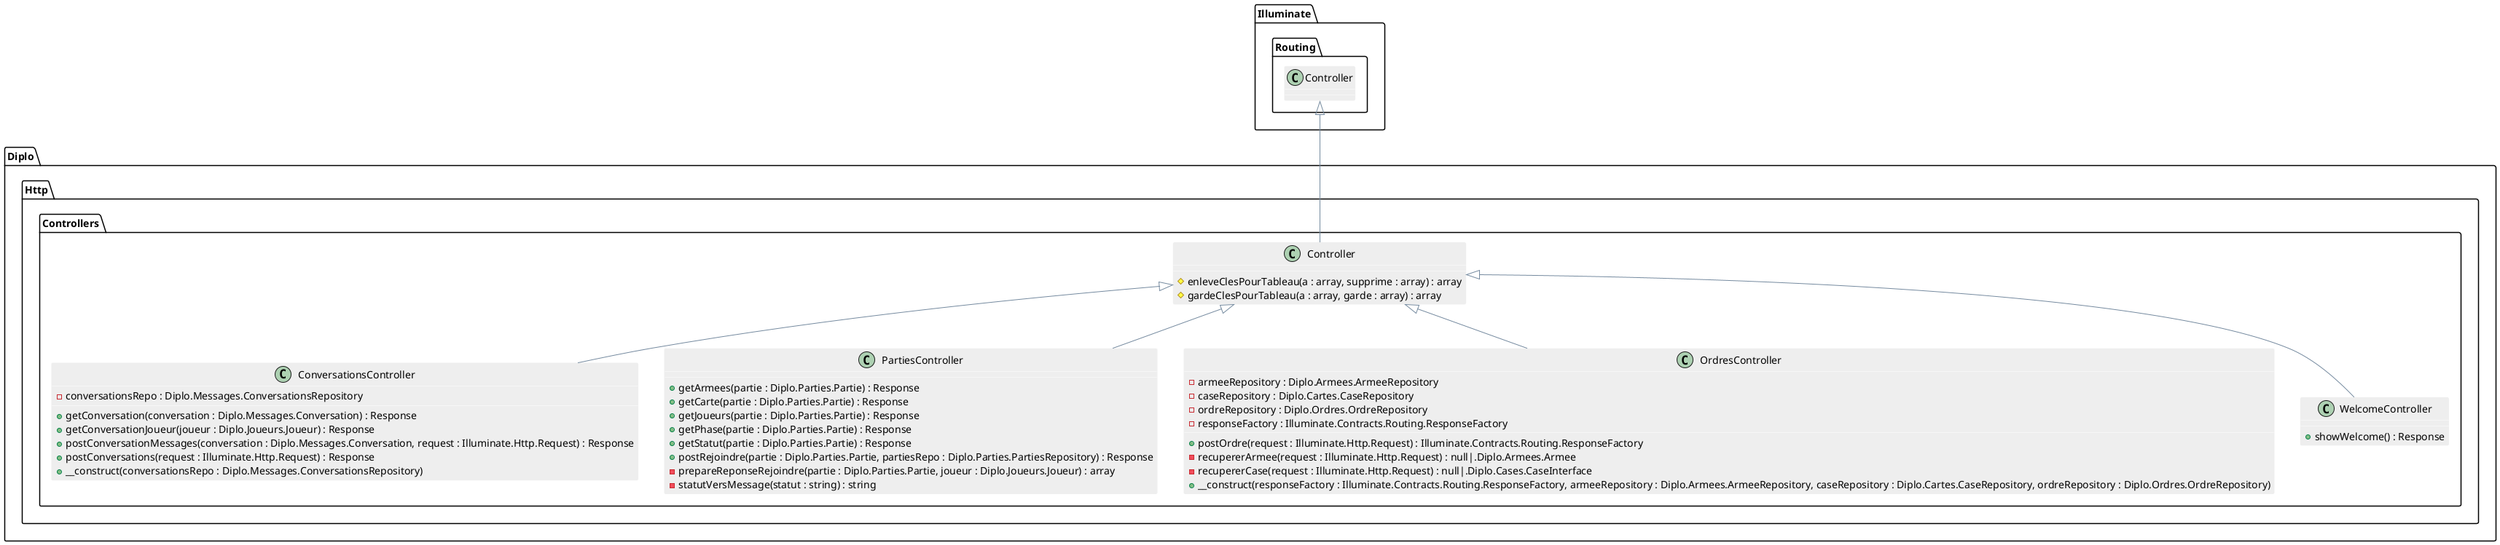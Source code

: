 @startuml

skinparam shadowing false
skinparam stereotypeCBackgroundColor #5B9BD5
' skinparam backgroundColor transparent

skinparam note {
  BackgroundColor #73AE42
  BorderColor #6CA43E
  FontColor white
}

skinparam class {
  BackgroundColor #EEEEEE
  ArrowColor #758A9F
  BorderColor #FFFFFF
}

skinparam sequence {
  ArrowColor #6CA43E

  LifeLineBorderColor #6CA43E
  LifeLineBackgroundColor #73AE42

  ParticipantBorderColor #2E75B5
  ParticipantBackgroundColor #5B9BD5

  ActorBorderColor #2E75B5
  ActorBackgroundColor #5B9BD5

  BoxLineColor #A5A5A5
}

skinparam state {
  BackgroundColor #EEEEEE
  ArrowColor #758A9F
  BorderColor #9E9E9E
}

skinparam usecase {
  BackgroundColor #EEEEEE
  BorderColor #9E9E9E

  ArrowColor #6CA43E
  ActorBorderColor #6CA43E
}

skinparam component {
  BackgroundColor #EEEEEE
  ArrowColor #758A9F
  BorderColor #9E9E9E
}

skinparam node {
  BackgroundColor #FFFFFF
  ArrowColor #758A9F
  BorderColor #9E9E9E
}

skinparam database {
  BackgroundColor #EEEEEE
  ArrowColor #758A9F
  BorderColor #9E9E9E
}
class Diplo.Http.Controllers.ConversationsController {
    -conversationsRepo : Diplo.Messages.ConversationsRepository
    +getConversation(conversation : Diplo.Messages.Conversation) : Response
    +getConversationJoueur(joueur : Diplo.Joueurs.Joueur) : Response
    +postConversationMessages(conversation : Diplo.Messages.Conversation, request : Illuminate.Http.Request) : Response
    +postConversations(request : Illuminate.Http.Request) : Response
    +__construct(conversationsRepo : Diplo.Messages.ConversationsRepository)
}
class Diplo.Http.Controllers.ConversationsController extends Diplo.Http.Controllers.Controller
abstract class Diplo.Http.Controllers.Controller {
    #enleveClesPourTableau(a : array, supprime : array) : array
    #gardeClesPourTableau(a : array, garde : array) : array
}
class Diplo.Http.Controllers.Controller extends Illuminate.Routing.Controller
class Diplo.Http.Controllers.PartiesController {
    +getArmees(partie : Diplo.Parties.Partie) : Response
    +getCarte(partie : Diplo.Parties.Partie) : Response
    +getJoueurs(partie : Diplo.Parties.Partie) : Response
    +getPhase(partie : Diplo.Parties.Partie) : Response
    +getStatut(partie : Diplo.Parties.Partie) : Response
    +postRejoindre(partie : Diplo.Parties.Partie, partiesRepo : Diplo.Parties.PartiesRepository) : Response
    -prepareReponseRejoindre(partie : Diplo.Parties.Partie, joueur : Diplo.Joueurs.Joueur) : array
    -statutVersMessage(statut : string) : string
}
class Diplo.Http.Controllers.PartiesController extends Diplo.Http.Controllers.Controller
class Diplo.Http.Controllers.OrdresController {
    -armeeRepository : Diplo.Armees.ArmeeRepository
    -caseRepository : Diplo.Cartes.CaseRepository
    -ordreRepository : Diplo.Ordres.OrdreRepository
    -responseFactory : Illuminate.Contracts.Routing.ResponseFactory
    +postOrdre(request : Illuminate.Http.Request) : Illuminate.Contracts.Routing.ResponseFactory
    -recupererArmee(request : Illuminate.Http.Request) : null|.Diplo.Armees.Armee
    -recupererCase(request : Illuminate.Http.Request) : null|.Diplo.Cases.CaseInterface
    +__construct(responseFactory : Illuminate.Contracts.Routing.ResponseFactory, armeeRepository : Diplo.Armees.ArmeeRepository, caseRepository : Diplo.Cartes.CaseRepository, ordreRepository : Diplo.Ordres.OrdreRepository)
}
class Diplo.Http.Controllers.OrdresController extends Diplo.Http.Controllers.Controller
class Diplo.Http.Controllers.WelcomeController {
    +showWelcome() : Response
}
class Diplo.Http.Controllers.WelcomeController extends Diplo.Http.Controllers.Controller
@enduml

